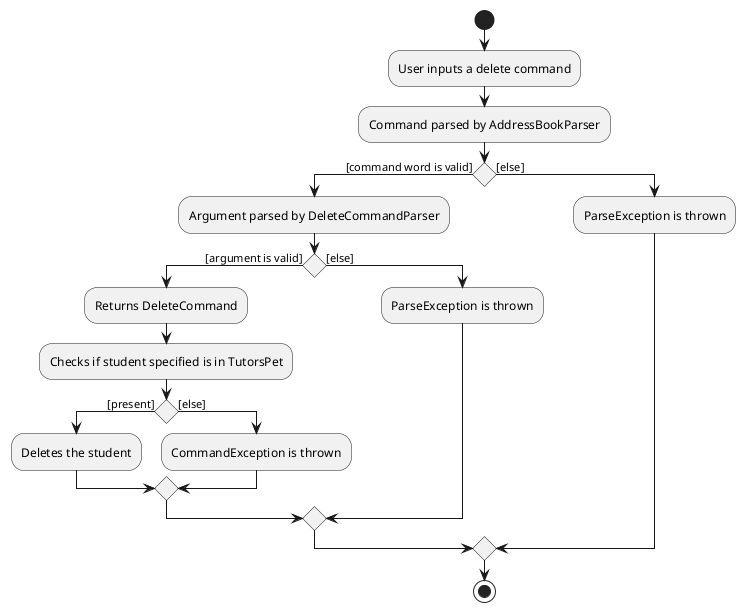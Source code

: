 @startuml
'https://plantuml.com/activity-diagram-beta

start
:User inputs a delete command;
:Command parsed by AddressBookParser;

if () then ([command word is valid])
    :Argument parsed by DeleteCommandParser;
    if () then ([argument is valid])
        :Returns DeleteCommand;
        :Checks if student specified is in TutorsPet;
        if () then ([present])
            :Deletes the student;
        else ([else])
             :CommandException is thrown;
        endif
    else ([else])
        :ParseException is thrown;
    endif
else ([else])
    :ParseException is thrown;
endif

stop

@enduml
